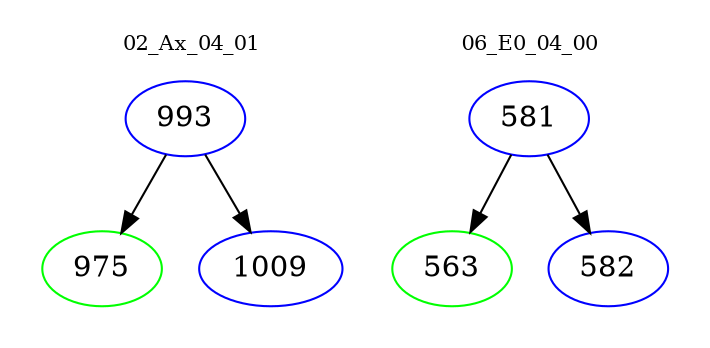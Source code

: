 digraph{
subgraph cluster_0 {
color = white
label = "02_Ax_04_01";
fontsize=10;
T0_993 [label="993", color="blue"]
T0_993 -> T0_975 [color="black"]
T0_975 [label="975", color="green"]
T0_993 -> T0_1009 [color="black"]
T0_1009 [label="1009", color="blue"]
}
subgraph cluster_1 {
color = white
label = "06_E0_04_00";
fontsize=10;
T1_581 [label="581", color="blue"]
T1_581 -> T1_563 [color="black"]
T1_563 [label="563", color="green"]
T1_581 -> T1_582 [color="black"]
T1_582 [label="582", color="blue"]
}
}

